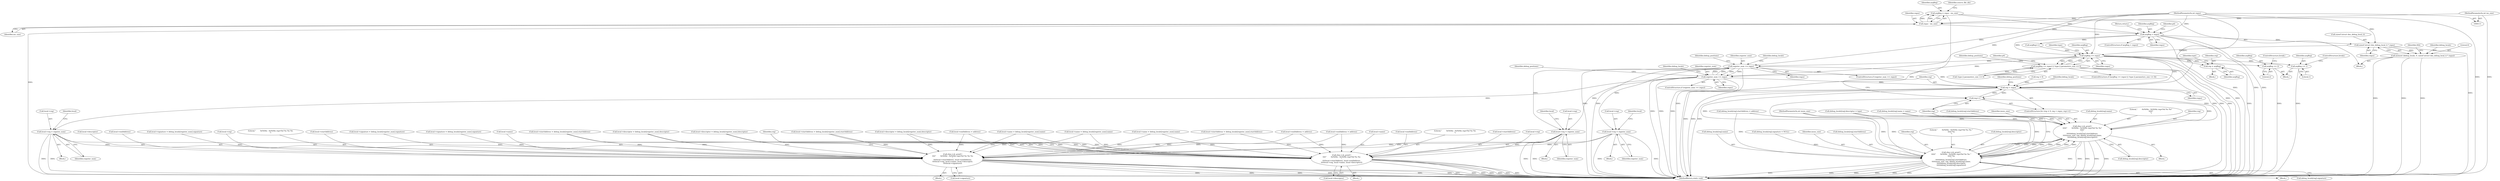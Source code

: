 digraph "0_radare2_252afb1cff9676f3ae1f341a28448bf2c8b6e308@API" {
"1000234" [label="(Call,sizeof (struct dex_debug_local_t) * regsz)"];
"1000177" [label="(Call,argReg > regsz)"];
"1000155" [label="(Call,argReg = regsz - ins_size)"];
"1000157" [label="(Call,regsz - ins_size)"];
"1000121" [label="(MethodParameterIn,int regsz)"];
"1000118" [label="(MethodParameterIn,int ins_size)"];
"1000231" [label="(Call,memset (debug_locals, 0, sizeof (struct dex_debug_local_t) * regsz))"];
"1000307" [label="(Call,argReg >= regsz)"];
"1000306" [label="(Call,(argReg >= regsz) || !type || parameters_size <= 0)"];
"1000341" [label="(Call,reg = argReg)"];
"1000351" [label="(Call,argReg += 2)"];
"1000356" [label="(Call,argReg += 1)"];
"1000493" [label="(Call,register_num >= regsz)"];
"1000564" [label="(Call,local->reg = register_num)"];
"1001079" [label="(Call,rbin->cb_printf (\n\t\t\t\t\"        0x%04x - 0x%04x reg=%d %s %s %s\n\",\n\t\t\t\tlocal->startAddress, local->endAddress,\n\t\t\t\tlocal->reg, local->name, local->descriptor,\n\t\t\t\tlocal->signature))"];
"1001101" [label="(Call,rbin->cb_printf (\n\t\t\t\t\"        0x%04x - 0x%04x reg=%d %s %s\n\",\n\t\t\t\tlocal->startAddress, local->endAddress,\n\t\t\t\tlocal->reg, local->name, local->descriptor))"];
"1000669" [label="(Call,register_num >= regsz)"];
"1000740" [label="(Call,local->reg = register_num)"];
"1000869" [label="(Call,local->reg = register_num)"];
"1001122" [label="(Call,reg < regsz)"];
"1001125" [label="(Call,reg++)"];
"1001142" [label="(Call,rbin->cb_printf (\n\t\t\t\t\t\"        0x%04x - 0x%04x reg=%d %s %s \"\n\t\t\t\t\t\"%s\n\",\n\t\t\t\t\tdebug_locals[reg].startAddress,\n\t\t\t\t\tinsns_size, reg, debug_locals[reg].name,\n\t\t\t\t\tdebug_locals[reg].descriptor,\n\t\t\t\t\tdebug_locals[reg].signature))"];
"1001168" [label="(Call,rbin->cb_printf (\n\t\t\t\t\t\"        0x%04x - 0x%04x reg=%d %s %s\"\n\t\t\t\t\t\"\n\",\n\t\t\t\t\tdebug_locals[reg].startAddress,\n\t\t\t\t\tinsns_size, reg, debug_locals[reg].name,\n\t\t\t\t\tdebug_locals[reg].descriptor))"];
"1000869" [label="(Call,local->reg = register_num)"];
"1000357" [label="(Identifier,argReg)"];
"1000156" [label="(Identifier,argReg)"];
"1001112" [label="(Call,local->name)"];
"1000384" [label="(Call,debug_locals[reg].startAddress = address)"];
"1000176" [label="(ControlStructure,if (argReg > regsz))"];
"1000498" [label="(Identifier,debug_positions)"];
"1000232" [label="(Identifier,debug_locals)"];
"1000179" [label="(Identifier,regsz)"];
"1001151" [label="(Call,debug_locals[reg].name)"];
"1001126" [label="(Identifier,reg)"];
"1001080" [label="(Literal,\"        0x%04x - 0x%04x reg=%d %s %s %s\n\")"];
"1000377" [label="(Call,debug_locals[reg].signature = NULL)"];
"1000281" [label="(Call,argReg++)"];
"1001149" [label="(Identifier,insns_size)"];
"1000717" [label="(Call,local->startAddress = debug_locals[register_num].startAddress)"];
"1000550" [label="(Call,local->signature = debug_locals[register_num].signature)"];
"1000304" [label="(Block,)"];
"1000699" [label="(Call,local->name = debug_locals[register_num].name)"];
"1000312" [label="(Identifier,type)"];
"1000873" [label="(Identifier,register_num)"];
"1001106" [label="(Call,local->endAddress)"];
"1001188" [label="(Identifier,debug_positions)"];
"1001115" [label="(Call,local->descriptor)"];
"1000876" [label="(Identifier,local)"];
"1000183" [label="(Identifier,p4)"];
"1000356" [label="(Call,argReg += 1)"];
"1001122" [label="(Call,reg < regsz)"];
"1000508" [label="(Block,)"];
"1000726" [label="(Call,local->signature = debug_locals[register_num].signature)"];
"1000495" [label="(Identifier,regsz)"];
"1000118" [label="(MethodParameterIn,int ins_size)"];
"1000306" [label="(Call,(argReg >= regsz) || !type || parameters_size <= 0)"];
"1000493" [label="(Call,register_num >= regsz)"];
"1000123" [label="(Block,)"];
"1001144" [label="(Call,debug_locals[reg].startAddress)"];
"1000674" [label="(Identifier,debug_positions)"];
"1001124" [label="(Identifier,regsz)"];
"1001170" [label="(Call,debug_locals[reg].startAddress)"];
"1001087" [label="(Call,local->reg)"];
"1000532" [label="(Call,local->descriptor = debug_locals[register_num].descriptor)"];
"1001175" [label="(Identifier,insns_size)"];
"1000177" [label="(Call,argReg > regsz)"];
"1000541" [label="(Call,local->startAddress = debug_locals[register_num].startAddress)"];
"1000309" [label="(Identifier,regsz)"];
"1000681" [label="(Identifier,debug_locals)"];
"1001123" [label="(Identifier,reg)"];
"1000671" [label="(Identifier,regsz)"];
"1000669" [label="(Call,register_num >= regsz)"];
"1000318" [label="(Identifier,debug_positions)"];
"1001119" [label="(Call,reg = 0)"];
"1000569" [label="(Call,local->endAddress = address)"];
"1001167" [label="(Block,)"];
"1000363" [label="(Call,debug_locals[reg].name = name)"];
"1001161" [label="(Call,debug_locals[reg].signature)"];
"1000523" [label="(Call,local->name = debug_locals[register_num].name)"];
"1001084" [label="(Call,local->endAddress)"];
"1000307" [label="(Call,argReg >= regsz)"];
"1000359" [label="(ControlStructure,break;)"];
"1000346" [label="(Identifier,type)"];
"1000233" [label="(Literal,0)"];
"1000568" [label="(Identifier,register_num)"];
"1001131" [label="(Identifier,debug_locals)"];
"1000343" [label="(Identifier,argReg)"];
"1001193" [label="(MethodReturn,static void)"];
"1000235" [label="(Call,sizeof (struct dex_debug_local_t))"];
"1001078" [label="(Block,)"];
"1000237" [label="(Identifier,regsz)"];
"1000846" [label="(Call,local->startAddress = debug_locals[register_num].startAddress)"];
"1000231" [label="(Call,memset (debug_locals, 0, sizeof (struct dex_debug_local_t) * regsz))"];
"1000342" [label="(Identifier,reg)"];
"1001177" [label="(Call,debug_locals[reg].name)"];
"1000354" [label="(ControlStructure,break;)"];
"1000119" [label="(MethodParameterIn,int insns_size)"];
"1000157" [label="(Call,regsz - ins_size)"];
"1001142" [label="(Call,rbin->cb_printf (\n\t\t\t\t\t\"        0x%04x - 0x%04x reg=%d %s %s \"\n\t\t\t\t\t\"%s\n\",\n\t\t\t\t\tdebug_locals[reg].startAddress,\n\t\t\t\t\tinsns_size, reg, debug_locals[reg].name,\n\t\t\t\t\tdebug_locals[reg].descriptor,\n\t\t\t\t\tdebug_locals[reg].signature))"];
"1000492" [label="(ControlStructure,if (register_num >= regsz))"];
"1000494" [label="(Identifier,register_num)"];
"1000352" [label="(Identifier,argReg)"];
"1000158" [label="(Identifier,regsz)"];
"1001120" [label="(Identifier,reg)"];
"1001102" [label="(Literal,\"        0x%04x - 0x%04x reg=%d %s %s\n\")"];
"1000370" [label="(Call,debug_locals[reg].descriptor = type)"];
"1000708" [label="(Call,local->descriptor = debug_locals[register_num].descriptor)"];
"1001169" [label="(Literal,\"        0x%04x - 0x%04x reg=%d %s %s\"\n\t\t\t\t\t\"\n\")"];
"1000741" [label="(Call,local->reg)"];
"1000565" [label="(Call,local->reg)"];
"1000668" [label="(ControlStructure,if (register_num >= regsz))"];
"1000828" [label="(Call,local->name = debug_locals[register_num].name)"];
"1000358" [label="(Literal,1)"];
"1000181" [label="(Return,return;)"];
"1000348" [label="(Block,)"];
"1000159" [label="(Identifier,ins_size)"];
"1000564" [label="(Call,local->reg = register_num)"];
"1001141" [label="(Block,)"];
"1001101" [label="(Call,rbin->cb_printf (\n\t\t\t\t\"        0x%04x - 0x%04x reg=%d %s %s\n\",\n\t\t\t\tlocal->startAddress, local->endAddress,\n\t\t\t\tlocal->reg, local->name, local->descriptor))"];
"1001118" [label="(ControlStructure,for (reg = 0; reg < regsz; reg++))"];
"1000121" [label="(MethodParameterIn,int regsz)"];
"1000310" [label="(Call,!type || parameters_size <= 0)"];
"1001081" [label="(Call,local->startAddress)"];
"1000855" [label="(Call,local->signature = debug_locals[register_num].signature)"];
"1000325" [label="(Identifier,p4)"];
"1000351" [label="(Call,argReg += 2)"];
"1001100" [label="(Block,)"];
"1000234" [label="(Call,sizeof (struct dex_debug_local_t) * regsz)"];
"1001168" [label="(Call,rbin->cb_printf (\n\t\t\t\t\t\"        0x%04x - 0x%04x reg=%d %s %s\"\n\t\t\t\t\t\"\n\",\n\t\t\t\t\tdebug_locals[reg].startAddress,\n\t\t\t\t\tinsns_size, reg, debug_locals[reg].name,\n\t\t\t\t\tdebug_locals[reg].descriptor))"];
"1001096" [label="(Call,local->signature)"];
"1001103" [label="(Call,local->startAddress)"];
"1001125" [label="(Call,reg++)"];
"1001109" [label="(Call,local->reg)"];
"1000745" [label="(Call,local->endAddress = address)"];
"1000874" [label="(Call,local->endAddress = address)"];
"1000162" [label="(Identifier,source_file_idx)"];
"1000155" [label="(Call,argReg = regsz - ins_size)"];
"1000870" [label="(Call,local->reg)"];
"1000813" [label="(Block,)"];
"1000747" [label="(Identifier,local)"];
"1001079" [label="(Call,rbin->cb_printf (\n\t\t\t\t\"        0x%04x - 0x%04x reg=%d %s %s %s\n\",\n\t\t\t\tlocal->startAddress, local->endAddress,\n\t\t\t\tlocal->reg, local->name, local->descriptor,\n\t\t\t\tlocal->signature))"];
"1001150" [label="(Identifier,reg)"];
"1001090" [label="(Call,local->name)"];
"1000670" [label="(Identifier,register_num)"];
"1000571" [label="(Identifier,local)"];
"1001176" [label="(Identifier,reg)"];
"1000305" [label="(ControlStructure,if ((argReg >= regsz) || !type || parameters_size <= 0))"];
"1000178" [label="(Identifier,argReg)"];
"1000341" [label="(Call,reg = argReg)"];
"1001093" [label="(Call,local->descriptor)"];
"1000241" [label="(Identifier,MA)"];
"1001182" [label="(Call,debug_locals[reg].descriptor)"];
"1001143" [label="(Literal,\"        0x%04x - 0x%04x reg=%d %s %s \"\n\t\t\t\t\t\"%s\n\")"];
"1001156" [label="(Call,debug_locals[reg].descriptor)"];
"1000308" [label="(Identifier,argReg)"];
"1000505" [label="(Identifier,debug_locals)"];
"1000353" [label="(Literal,2)"];
"1000684" [label="(Block,)"];
"1000837" [label="(Call,local->descriptor = debug_locals[register_num].descriptor)"];
"1000744" [label="(Identifier,register_num)"];
"1000740" [label="(Call,local->reg = register_num)"];
"1000234" -> "1000231"  [label="AST: "];
"1000234" -> "1000237"  [label="CFG: "];
"1000235" -> "1000234"  [label="AST: "];
"1000237" -> "1000234"  [label="AST: "];
"1000231" -> "1000234"  [label="CFG: "];
"1000234" -> "1001193"  [label="DDG: "];
"1000234" -> "1000231"  [label="DDG: "];
"1000177" -> "1000234"  [label="DDG: "];
"1000121" -> "1000234"  [label="DDG: "];
"1000234" -> "1000307"  [label="DDG: "];
"1000177" -> "1000176"  [label="AST: "];
"1000177" -> "1000179"  [label="CFG: "];
"1000178" -> "1000177"  [label="AST: "];
"1000179" -> "1000177"  [label="AST: "];
"1000181" -> "1000177"  [label="CFG: "];
"1000183" -> "1000177"  [label="CFG: "];
"1000177" -> "1001193"  [label="DDG: "];
"1000177" -> "1001193"  [label="DDG: "];
"1000177" -> "1001193"  [label="DDG: "];
"1000155" -> "1000177"  [label="DDG: "];
"1000157" -> "1000177"  [label="DDG: "];
"1000121" -> "1000177"  [label="DDG: "];
"1000177" -> "1000281"  [label="DDG: "];
"1000177" -> "1000307"  [label="DDG: "];
"1000155" -> "1000123"  [label="AST: "];
"1000155" -> "1000157"  [label="CFG: "];
"1000156" -> "1000155"  [label="AST: "];
"1000157" -> "1000155"  [label="AST: "];
"1000162" -> "1000155"  [label="CFG: "];
"1000155" -> "1001193"  [label="DDG: "];
"1000157" -> "1000155"  [label="DDG: "];
"1000157" -> "1000155"  [label="DDG: "];
"1000157" -> "1000159"  [label="CFG: "];
"1000158" -> "1000157"  [label="AST: "];
"1000159" -> "1000157"  [label="AST: "];
"1000157" -> "1001193"  [label="DDG: "];
"1000121" -> "1000157"  [label="DDG: "];
"1000118" -> "1000157"  [label="DDG: "];
"1000121" -> "1000111"  [label="AST: "];
"1000121" -> "1001193"  [label="DDG: "];
"1000121" -> "1000307"  [label="DDG: "];
"1000121" -> "1000493"  [label="DDG: "];
"1000121" -> "1000669"  [label="DDG: "];
"1000121" -> "1001122"  [label="DDG: "];
"1000118" -> "1000111"  [label="AST: "];
"1000118" -> "1001193"  [label="DDG: "];
"1000231" -> "1000123"  [label="AST: "];
"1000232" -> "1000231"  [label="AST: "];
"1000233" -> "1000231"  [label="AST: "];
"1000241" -> "1000231"  [label="CFG: "];
"1000231" -> "1001193"  [label="DDG: "];
"1000231" -> "1001193"  [label="DDG: "];
"1000231" -> "1001193"  [label="DDG: "];
"1000307" -> "1000306"  [label="AST: "];
"1000307" -> "1000309"  [label="CFG: "];
"1000308" -> "1000307"  [label="AST: "];
"1000309" -> "1000307"  [label="AST: "];
"1000312" -> "1000307"  [label="CFG: "];
"1000306" -> "1000307"  [label="CFG: "];
"1000307" -> "1001193"  [label="DDG: "];
"1000307" -> "1001193"  [label="DDG: "];
"1000307" -> "1000306"  [label="DDG: "];
"1000307" -> "1000306"  [label="DDG: "];
"1000281" -> "1000307"  [label="DDG: "];
"1000307" -> "1000341"  [label="DDG: "];
"1000307" -> "1000351"  [label="DDG: "];
"1000307" -> "1000356"  [label="DDG: "];
"1000307" -> "1000493"  [label="DDG: "];
"1000307" -> "1000669"  [label="DDG: "];
"1000307" -> "1001122"  [label="DDG: "];
"1000306" -> "1000305"  [label="AST: "];
"1000306" -> "1000310"  [label="CFG: "];
"1000310" -> "1000306"  [label="AST: "];
"1000318" -> "1000306"  [label="CFG: "];
"1000325" -> "1000306"  [label="CFG: "];
"1000306" -> "1001193"  [label="DDG: "];
"1000306" -> "1001193"  [label="DDG: "];
"1000306" -> "1001193"  [label="DDG: "];
"1000310" -> "1000306"  [label="DDG: "];
"1000310" -> "1000306"  [label="DDG: "];
"1000341" -> "1000304"  [label="AST: "];
"1000341" -> "1000343"  [label="CFG: "];
"1000342" -> "1000341"  [label="AST: "];
"1000343" -> "1000341"  [label="AST: "];
"1000346" -> "1000341"  [label="CFG: "];
"1000341" -> "1001193"  [label="DDG: "];
"1000351" -> "1000348"  [label="AST: "];
"1000351" -> "1000353"  [label="CFG: "];
"1000352" -> "1000351"  [label="AST: "];
"1000353" -> "1000351"  [label="AST: "];
"1000354" -> "1000351"  [label="CFG: "];
"1000351" -> "1001193"  [label="DDG: "];
"1000356" -> "1000348"  [label="AST: "];
"1000356" -> "1000358"  [label="CFG: "];
"1000357" -> "1000356"  [label="AST: "];
"1000358" -> "1000356"  [label="AST: "];
"1000359" -> "1000356"  [label="CFG: "];
"1000356" -> "1001193"  [label="DDG: "];
"1000493" -> "1000492"  [label="AST: "];
"1000493" -> "1000495"  [label="CFG: "];
"1000494" -> "1000493"  [label="AST: "];
"1000495" -> "1000493"  [label="AST: "];
"1000498" -> "1000493"  [label="CFG: "];
"1000505" -> "1000493"  [label="CFG: "];
"1000493" -> "1001193"  [label="DDG: "];
"1000493" -> "1001193"  [label="DDG: "];
"1000493" -> "1001193"  [label="DDG: "];
"1000669" -> "1000493"  [label="DDG: "];
"1000669" -> "1000493"  [label="DDG: "];
"1000493" -> "1000564"  [label="DDG: "];
"1000493" -> "1000669"  [label="DDG: "];
"1000493" -> "1000669"  [label="DDG: "];
"1000493" -> "1000869"  [label="DDG: "];
"1000493" -> "1001122"  [label="DDG: "];
"1000564" -> "1000508"  [label="AST: "];
"1000564" -> "1000568"  [label="CFG: "];
"1000565" -> "1000564"  [label="AST: "];
"1000568" -> "1000564"  [label="AST: "];
"1000571" -> "1000564"  [label="CFG: "];
"1000564" -> "1001193"  [label="DDG: "];
"1000564" -> "1001193"  [label="DDG: "];
"1000564" -> "1001079"  [label="DDG: "];
"1000564" -> "1001101"  [label="DDG: "];
"1001079" -> "1001078"  [label="AST: "];
"1001079" -> "1001096"  [label="CFG: "];
"1001080" -> "1001079"  [label="AST: "];
"1001081" -> "1001079"  [label="AST: "];
"1001084" -> "1001079"  [label="AST: "];
"1001087" -> "1001079"  [label="AST: "];
"1001090" -> "1001079"  [label="AST: "];
"1001093" -> "1001079"  [label="AST: "];
"1001096" -> "1001079"  [label="AST: "];
"1001120" -> "1001079"  [label="CFG: "];
"1001079" -> "1001193"  [label="DDG: "];
"1001079" -> "1001193"  [label="DDG: "];
"1001079" -> "1001193"  [label="DDG: "];
"1001079" -> "1001193"  [label="DDG: "];
"1001079" -> "1001193"  [label="DDG: "];
"1001079" -> "1001193"  [label="DDG: "];
"1001079" -> "1001193"  [label="DDG: "];
"1000541" -> "1001079"  [label="DDG: "];
"1000717" -> "1001079"  [label="DDG: "];
"1000846" -> "1001079"  [label="DDG: "];
"1000745" -> "1001079"  [label="DDG: "];
"1000569" -> "1001079"  [label="DDG: "];
"1000874" -> "1001079"  [label="DDG: "];
"1000869" -> "1001079"  [label="DDG: "];
"1000740" -> "1001079"  [label="DDG: "];
"1000699" -> "1001079"  [label="DDG: "];
"1000828" -> "1001079"  [label="DDG: "];
"1000523" -> "1001079"  [label="DDG: "];
"1000532" -> "1001079"  [label="DDG: "];
"1000708" -> "1001079"  [label="DDG: "];
"1000837" -> "1001079"  [label="DDG: "];
"1000726" -> "1001079"  [label="DDG: "];
"1000550" -> "1001079"  [label="DDG: "];
"1000855" -> "1001079"  [label="DDG: "];
"1001101" -> "1001100"  [label="AST: "];
"1001101" -> "1001115"  [label="CFG: "];
"1001102" -> "1001101"  [label="AST: "];
"1001103" -> "1001101"  [label="AST: "];
"1001106" -> "1001101"  [label="AST: "];
"1001109" -> "1001101"  [label="AST: "];
"1001112" -> "1001101"  [label="AST: "];
"1001115" -> "1001101"  [label="AST: "];
"1001120" -> "1001101"  [label="CFG: "];
"1001101" -> "1001193"  [label="DDG: "];
"1001101" -> "1001193"  [label="DDG: "];
"1001101" -> "1001193"  [label="DDG: "];
"1001101" -> "1001193"  [label="DDG: "];
"1001101" -> "1001193"  [label="DDG: "];
"1001101" -> "1001193"  [label="DDG: "];
"1000541" -> "1001101"  [label="DDG: "];
"1000717" -> "1001101"  [label="DDG: "];
"1000846" -> "1001101"  [label="DDG: "];
"1000745" -> "1001101"  [label="DDG: "];
"1000569" -> "1001101"  [label="DDG: "];
"1000874" -> "1001101"  [label="DDG: "];
"1000869" -> "1001101"  [label="DDG: "];
"1000740" -> "1001101"  [label="DDG: "];
"1000699" -> "1001101"  [label="DDG: "];
"1000828" -> "1001101"  [label="DDG: "];
"1000523" -> "1001101"  [label="DDG: "];
"1000532" -> "1001101"  [label="DDG: "];
"1000708" -> "1001101"  [label="DDG: "];
"1000837" -> "1001101"  [label="DDG: "];
"1000669" -> "1000668"  [label="AST: "];
"1000669" -> "1000671"  [label="CFG: "];
"1000670" -> "1000669"  [label="AST: "];
"1000671" -> "1000669"  [label="AST: "];
"1000674" -> "1000669"  [label="CFG: "];
"1000681" -> "1000669"  [label="CFG: "];
"1000669" -> "1001193"  [label="DDG: "];
"1000669" -> "1001193"  [label="DDG: "];
"1000669" -> "1001193"  [label="DDG: "];
"1000669" -> "1000740"  [label="DDG: "];
"1000669" -> "1000869"  [label="DDG: "];
"1000669" -> "1001122"  [label="DDG: "];
"1000740" -> "1000684"  [label="AST: "];
"1000740" -> "1000744"  [label="CFG: "];
"1000741" -> "1000740"  [label="AST: "];
"1000744" -> "1000740"  [label="AST: "];
"1000747" -> "1000740"  [label="CFG: "];
"1000740" -> "1001193"  [label="DDG: "];
"1000740" -> "1001193"  [label="DDG: "];
"1000869" -> "1000813"  [label="AST: "];
"1000869" -> "1000873"  [label="CFG: "];
"1000870" -> "1000869"  [label="AST: "];
"1000873" -> "1000869"  [label="AST: "];
"1000876" -> "1000869"  [label="CFG: "];
"1000869" -> "1001193"  [label="DDG: "];
"1000869" -> "1001193"  [label="DDG: "];
"1001122" -> "1001118"  [label="AST: "];
"1001122" -> "1001124"  [label="CFG: "];
"1001123" -> "1001122"  [label="AST: "];
"1001124" -> "1001122"  [label="AST: "];
"1001131" -> "1001122"  [label="CFG: "];
"1001188" -> "1001122"  [label="CFG: "];
"1001122" -> "1001193"  [label="DDG: "];
"1001122" -> "1001193"  [label="DDG: "];
"1001122" -> "1001193"  [label="DDG: "];
"1001125" -> "1001122"  [label="DDG: "];
"1001119" -> "1001122"  [label="DDG: "];
"1001122" -> "1001125"  [label="DDG: "];
"1001122" -> "1001142"  [label="DDG: "];
"1001122" -> "1001168"  [label="DDG: "];
"1001125" -> "1001118"  [label="AST: "];
"1001125" -> "1001126"  [label="CFG: "];
"1001126" -> "1001125"  [label="AST: "];
"1001123" -> "1001125"  [label="CFG: "];
"1001168" -> "1001125"  [label="DDG: "];
"1001142" -> "1001125"  [label="DDG: "];
"1001142" -> "1001141"  [label="AST: "];
"1001142" -> "1001161"  [label="CFG: "];
"1001143" -> "1001142"  [label="AST: "];
"1001144" -> "1001142"  [label="AST: "];
"1001149" -> "1001142"  [label="AST: "];
"1001150" -> "1001142"  [label="AST: "];
"1001151" -> "1001142"  [label="AST: "];
"1001156" -> "1001142"  [label="AST: "];
"1001161" -> "1001142"  [label="AST: "];
"1001126" -> "1001142"  [label="CFG: "];
"1001142" -> "1001193"  [label="DDG: "];
"1001142" -> "1001193"  [label="DDG: "];
"1001142" -> "1001193"  [label="DDG: "];
"1001142" -> "1001193"  [label="DDG: "];
"1001142" -> "1001193"  [label="DDG: "];
"1001142" -> "1001193"  [label="DDG: "];
"1001168" -> "1001142"  [label="DDG: "];
"1001168" -> "1001142"  [label="DDG: "];
"1001168" -> "1001142"  [label="DDG: "];
"1001168" -> "1001142"  [label="DDG: "];
"1000384" -> "1001142"  [label="DDG: "];
"1000119" -> "1001142"  [label="DDG: "];
"1000363" -> "1001142"  [label="DDG: "];
"1000370" -> "1001142"  [label="DDG: "];
"1000377" -> "1001142"  [label="DDG: "];
"1001142" -> "1001168"  [label="DDG: "];
"1001142" -> "1001168"  [label="DDG: "];
"1001142" -> "1001168"  [label="DDG: "];
"1001142" -> "1001168"  [label="DDG: "];
"1001168" -> "1001167"  [label="AST: "];
"1001168" -> "1001182"  [label="CFG: "];
"1001169" -> "1001168"  [label="AST: "];
"1001170" -> "1001168"  [label="AST: "];
"1001175" -> "1001168"  [label="AST: "];
"1001176" -> "1001168"  [label="AST: "];
"1001177" -> "1001168"  [label="AST: "];
"1001182" -> "1001168"  [label="AST: "];
"1001126" -> "1001168"  [label="CFG: "];
"1001168" -> "1001193"  [label="DDG: "];
"1001168" -> "1001193"  [label="DDG: "];
"1001168" -> "1001193"  [label="DDG: "];
"1001168" -> "1001193"  [label="DDG: "];
"1001168" -> "1001193"  [label="DDG: "];
"1000384" -> "1001168"  [label="DDG: "];
"1000119" -> "1001168"  [label="DDG: "];
"1000363" -> "1001168"  [label="DDG: "];
"1000370" -> "1001168"  [label="DDG: "];
}
